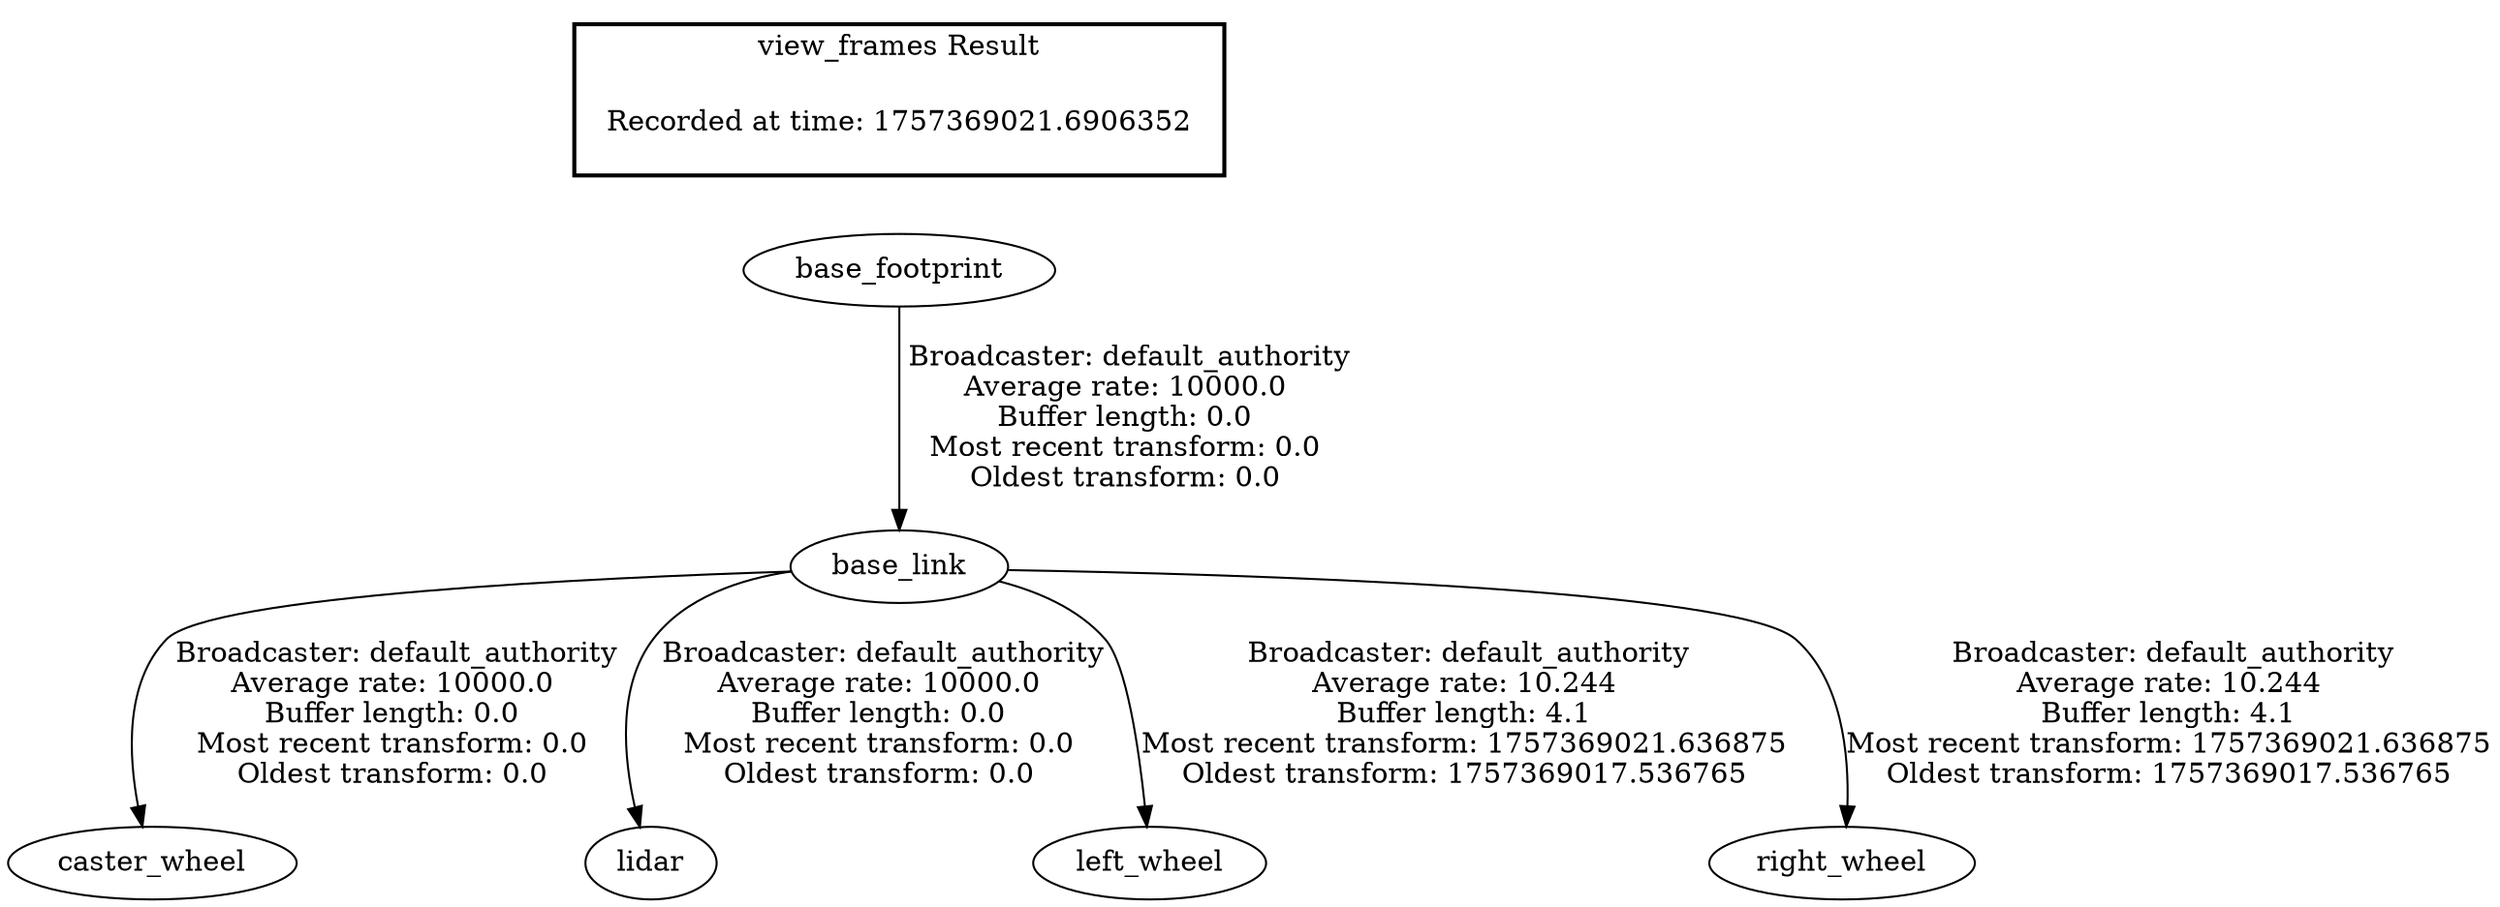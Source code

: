 digraph G {
"base_link" -> "caster_wheel"[label=" Broadcaster: default_authority\nAverage rate: 10000.0\nBuffer length: 0.0\nMost recent transform: 0.0\nOldest transform: 0.0\n"];
"base_footprint" -> "base_link"[label=" Broadcaster: default_authority\nAverage rate: 10000.0\nBuffer length: 0.0\nMost recent transform: 0.0\nOldest transform: 0.0\n"];
"base_link" -> "lidar"[label=" Broadcaster: default_authority\nAverage rate: 10000.0\nBuffer length: 0.0\nMost recent transform: 0.0\nOldest transform: 0.0\n"];
"base_link" -> "left_wheel"[label=" Broadcaster: default_authority\nAverage rate: 10.244\nBuffer length: 4.1\nMost recent transform: 1757369021.636875\nOldest transform: 1757369017.536765\n"];
"base_link" -> "right_wheel"[label=" Broadcaster: default_authority\nAverage rate: 10.244\nBuffer length: 4.1\nMost recent transform: 1757369021.636875\nOldest transform: 1757369017.536765\n"];
edge [style=invis];
 subgraph cluster_legend { style=bold; color=black; label ="view_frames Result";
"Recorded at time: 1757369021.6906352"[ shape=plaintext ] ;
}->"base_footprint";
}